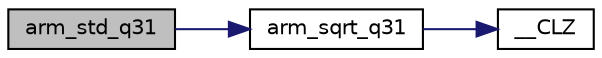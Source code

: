 digraph "arm_std_q31"
{
 // LATEX_PDF_SIZE
  edge [fontname="Helvetica",fontsize="10",labelfontname="Helvetica",labelfontsize="10"];
  node [fontname="Helvetica",fontsize="10",shape=record];
  rankdir="LR";
  Node1 [label="arm_std_q31",height=0.2,width=0.4,color="black", fillcolor="grey75", style="filled", fontcolor="black",tooltip="Standard deviation of the elements of a Q31 vector."];
  Node1 -> Node2 [color="midnightblue",fontsize="10",style="solid",fontname="Helvetica"];
  Node2 [label="arm_sqrt_q31",height=0.2,width=0.4,color="black", fillcolor="white", style="filled",URL="$group___s_q_r_t.html#ga119e25831e141d734d7ef10636670058",tooltip="Q31 square root function."];
  Node2 -> Node3 [color="midnightblue",fontsize="10",style="solid",fontname="Helvetica"];
  Node3 [label="__CLZ",height=0.2,width=0.4,color="black", fillcolor="white", style="filled",URL="$group___c_m_s_i_s___core___instruction_interface.html#gaf32ee2525f946bce31504904f3ef8243",tooltip="Count leading zeros."];
}

